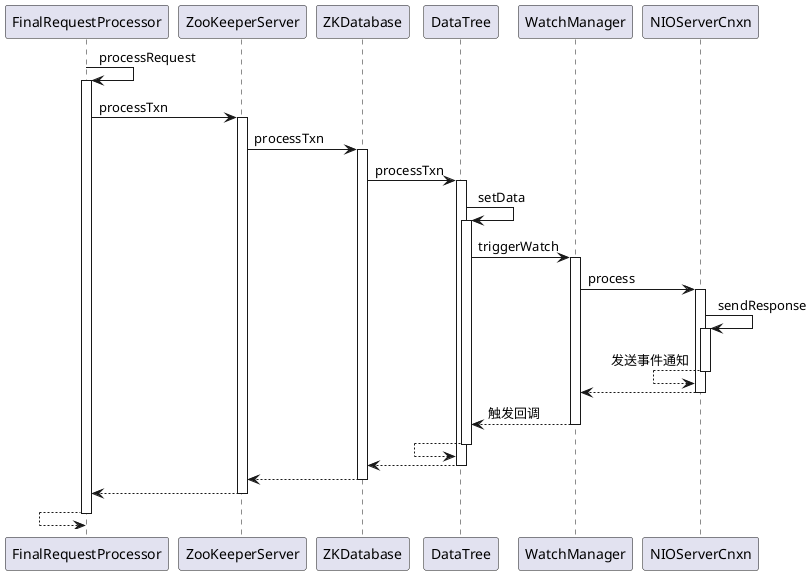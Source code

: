 @startuml
FinalRequestProcessor->FinalRequestProcessor:processRequest
activate FinalRequestProcessor
    FinalRequestProcessor->ZooKeeperServer:processTxn
    activate ZooKeeperServer
        ZooKeeperServer->ZKDatabase:processTxn
        activate ZKDatabase
            ZKDatabase->DataTree:processTxn
            activate DataTree
                DataTree->DataTree:setData
                activate DataTree
                    DataTree->WatchManager:triggerWatch
                    activate WatchManager
                        WatchManager->NIOServerCnxn:process
                        activate NIOServerCnxn
                            NIOServerCnxn->NIOServerCnxn:sendResponse
                            activate NIOServerCnxn
                            NIOServerCnxn<--NIOServerCnxn:发送事件通知
                            deactivate NIOServerCnxn
                        WatchManager<--NIOServerCnxn:
                        deactivate NIOServerCnxn
                    DataTree<--WatchManager:触发回调
                    deactivate WatchManager
                DataTree<--DataTree:
                deactivate DataTree
            ZKDatabase<--DataTree:
            deactivate DataTree
        ZooKeeperServer<--ZKDatabase:
        deactivate ZKDatabase
    FinalRequestProcessor<--ZooKeeperServer:
    deactivate ZooKeeperServer
FinalRequestProcessor<--FinalRequestProcessor:
deactivate FinalRequestProcessor
@enduml